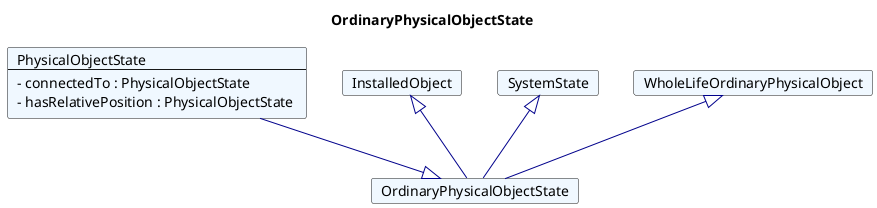 @startuml
Title OrdinaryPhysicalObjectState 

Card OrdinaryPhysicalObjectState #F0F8FF [
OrdinaryPhysicalObjectState
]
Card PhysicalObjectState #F0F8FF [
PhysicalObjectState
----
- connectedTo : PhysicalObjectState 
- hasRelativePosition : PhysicalObjectState 
]
PhysicalObjectState --|> OrdinaryPhysicalObjectState  #00008B 
Card InstalledObject #F0F8FF [
InstalledObject
]
InstalledObject <|-- OrdinaryPhysicalObjectState  #00008B 
Card SystemState #F0F8FF [
SystemState
]
SystemState <|-- OrdinaryPhysicalObjectState  #00008B 
Card WholeLifeOrdinaryPhysicalObject #F0F8FF [
WholeLifeOrdinaryPhysicalObject
]
WholeLifeOrdinaryPhysicalObject <|-- OrdinaryPhysicalObjectState  #00008B 
@enduml